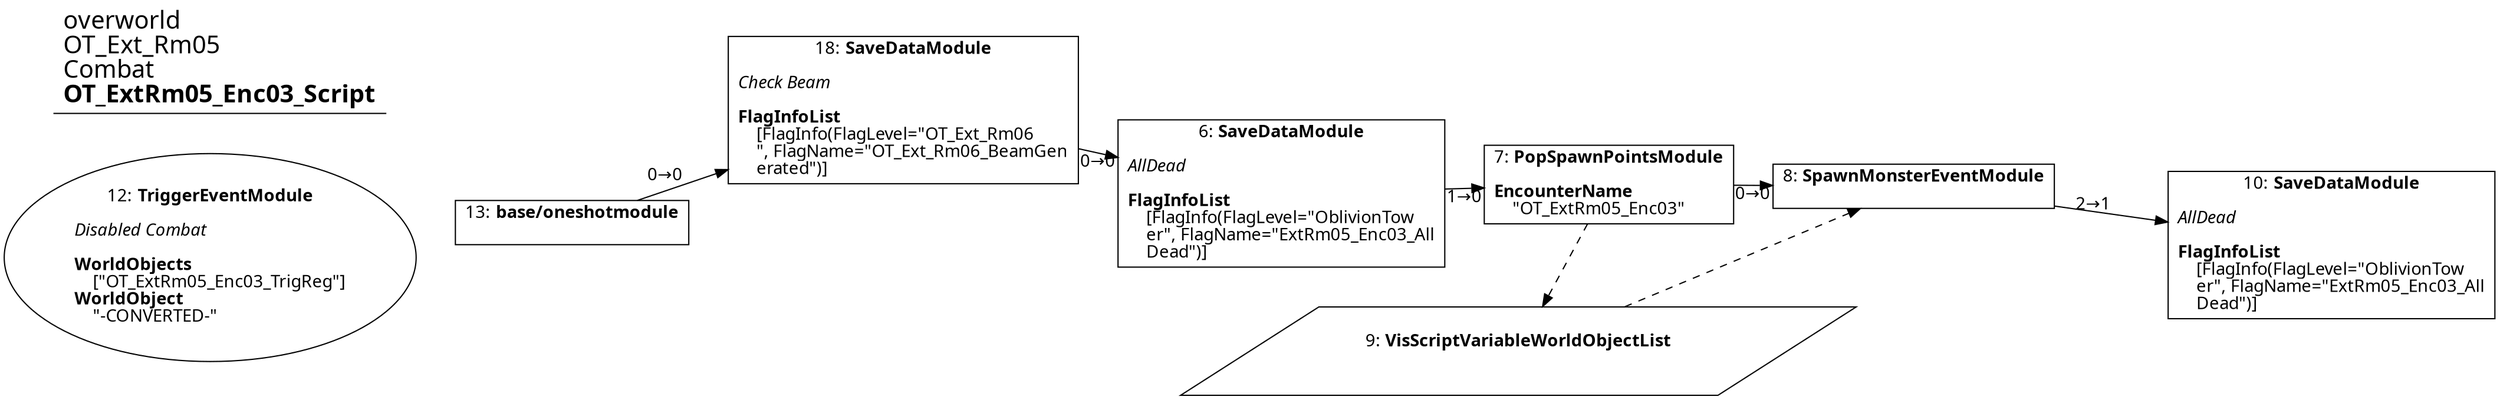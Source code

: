 digraph {
    layout = fdp;
    overlap = prism;
    sep = "+16";
    splines = spline;

    node [ shape = box ];

    graph [ fontname = "Segoe UI" ];
    node [ fontname = "Segoe UI" ];
    edge [ fontname = "Segoe UI" ];

    6 [ label = <6: <b>SaveDataModule</b><br/><br/><i>AllDead<br align="left"/></i><br align="left"/><b>FlagInfoList</b><br align="left"/>    [FlagInfo(FlagLevel=&quot;OblivionTow<br align="left"/>    er&quot;, FlagName=&quot;ExtRm05_Enc03_All<br align="left"/>    Dead&quot;)]<br align="left"/>> ];
    6 [ pos = "0.648,-0.18200001!" ];
    6 -> 7 [ label = "1→0" ];

    7 [ label = <7: <b>PopSpawnPointsModule</b><br/><br/><b>EncounterName</b><br align="left"/>    &quot;OT_ExtRm05_Enc03&quot;<br align="left"/>> ];
    7 [ pos = "0.855,-0.18200001!" ];
    7 -> 8 [ label = "0→0" ];
    7 -> 9 [ style = dashed ];

    8 [ label = <8: <b>SpawnMonsterEventModule</b><br/><br/>> ];
    8 [ pos = "1.1090001,-0.18200001!" ];
    8 -> 10 [ label = "2→1" ];
    9 -> 8 [ style = dashed ];

    9 [ label = <9: <b>VisScriptVariableWorldObjectList</b><br/><br/>> ];
    9 [ shape = parallelogram ]
    9 [ pos = "0.85600007,-0.321!" ];

    10 [ label = <10: <b>SaveDataModule</b><br/><br/><i>AllDead<br align="left"/></i><br align="left"/><b>FlagInfoList</b><br align="left"/>    [FlagInfo(FlagLevel=&quot;OblivionTow<br align="left"/>    er&quot;, FlagName=&quot;ExtRm05_Enc03_All<br align="left"/>    Dead&quot;)]<br align="left"/>> ];
    10 [ pos = "1.4670001,-0.23600002!" ];

    12 [ label = <12: <b>TriggerEventModule</b><br/><br/><i>Disabled Combat<br align="left"/></i><br align="left"/><b>WorldObjects</b><br align="left"/>    [&quot;OT_ExtRm05_Enc03_TrigReg&quot;]<br align="left"/><b>WorldObject</b><br align="left"/>    &quot;-CONVERTED-&quot;<br align="left"/>> ];
    12 [ shape = oval ]
    12 [ pos = "0.004,-0.18400002!" ];

    13 [ label = <13: <b>base/oneshotmodule</b><br/><br/>> ];
    13 [ pos = "0.23500001,-0.18400002!" ];
    13 -> 18 [ label = "0→0" ];

    18 [ label = <18: <b>SaveDataModule</b><br/><br/><i>Check Beam<br align="left"/></i><br align="left"/><b>FlagInfoList</b><br align="left"/>    [FlagInfo(FlagLevel=&quot;OT_Ext_Rm06<br align="left"/>    &quot;, FlagName=&quot;OT_Ext_Rm06_BeamGen<br align="left"/>    erated&quot;)]<br align="left"/>> ];
    18 [ pos = "0.41200003,-0.143!" ];
    18 -> 6 [ label = "0→0" ];

    title [ pos = "0.003,-0.142!" ];
    title [ shape = underline ];
    title [ label = <<font point-size="20">overworld<br align="left"/>OT_Ext_Rm05<br align="left"/>Combat<br align="left"/><b>OT_ExtRm05_Enc03_Script</b><br align="left"/></font>> ];
}
